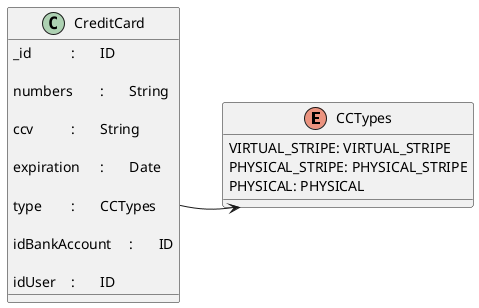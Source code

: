 @startuml

enum CCTypes {
	VIRTUAL_STRIPE: VIRTUAL_STRIPE
	PHYSICAL_STRIPE: PHYSICAL_STRIPE
	PHYSICAL: PHYSICAL
}

class CreditCard {
	_id		:	ID

	numbers	:	String

	ccv		:	String

	expiration	:	Date

	type		:	CCTypes

	idBankAccount	:	ID

	idUser	:	ID
}

CreditCard::type -> CCTypes

@enduml
